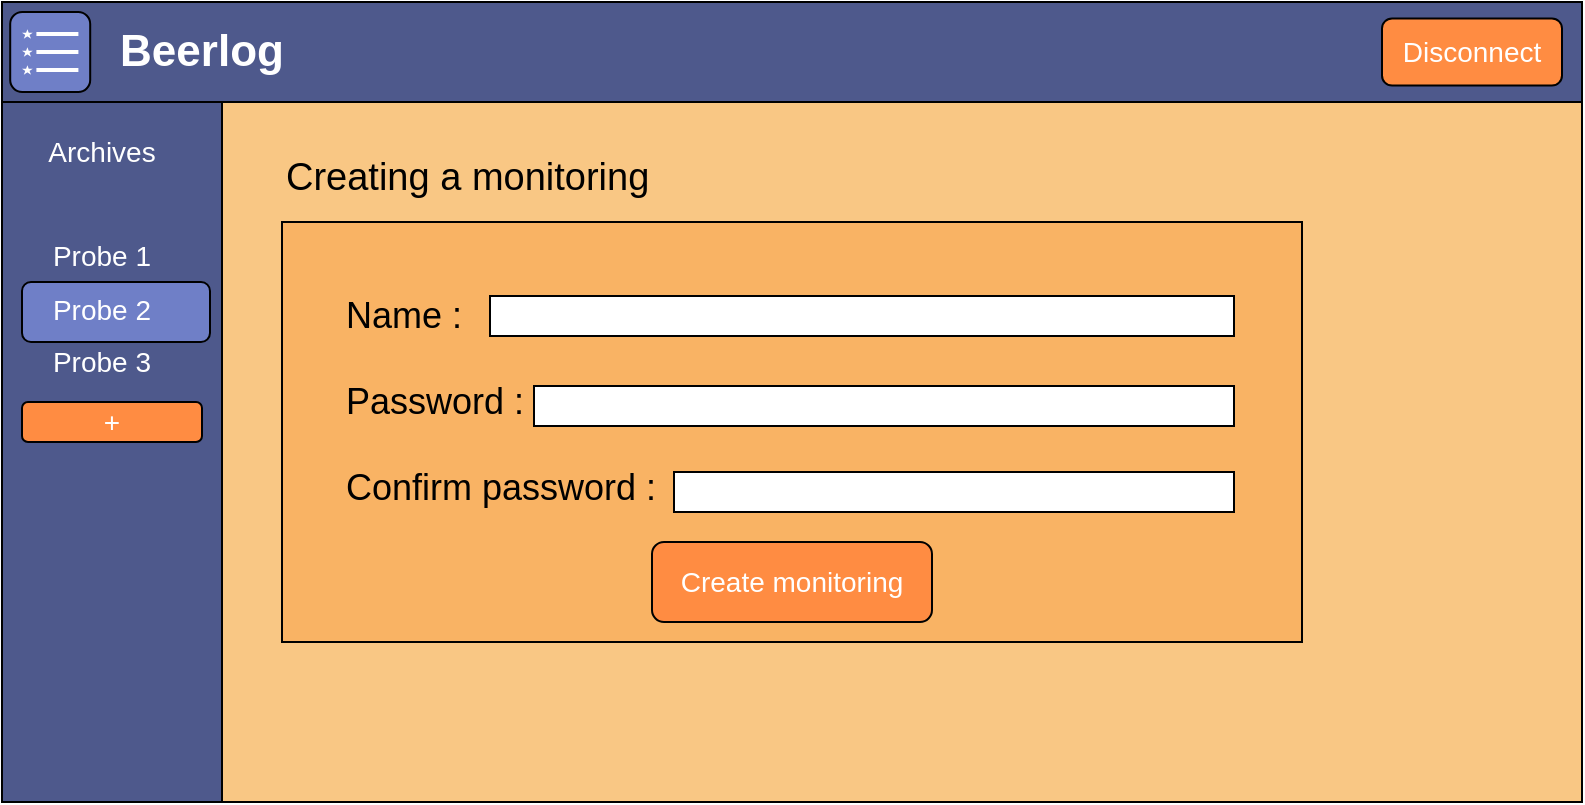 <mxfile>
    <diagram id="wZ8wZQQhYp9kEjvH_PXL" name="Page-1">
        <mxGraphModel dx="1467" dy="1014" grid="1" gridSize="10" guides="1" tooltips="1" connect="1" arrows="1" fold="1" page="1" pageScale="1" pageWidth="827" pageHeight="1169" math="0" shadow="0">
            <root>
                <mxCell id="0"/>
                <mxCell id="1" parent="0"/>
                <mxCell id="2" value="" style="rounded=0;whiteSpace=wrap;html=1;fillColor=#F9C784;" parent="1" vertex="1">
                    <mxGeometry x="80" y="80" width="790" height="400" as="geometry"/>
                </mxCell>
                <mxCell id="3" value="" style="rounded=0;whiteSpace=wrap;html=1;fillColor=#F9B364;" parent="1" vertex="1">
                    <mxGeometry x="220" y="190" width="510" height="210" as="geometry"/>
                </mxCell>
                <mxCell id="4" value="Name :&lt;br style=&quot;font-size: 18px;&quot;&gt;&lt;br style=&quot;font-size: 18px;&quot;&gt;&lt;div style=&quot;font-size: 18px;&quot;&gt;&lt;span style=&quot;background-color: initial; font-size: 18px;&quot;&gt;Password :&amp;nbsp;&lt;/span&gt;&lt;/div&gt;&lt;div style=&quot;font-size: 18px;&quot;&gt;&lt;span style=&quot;background-color: initial; font-size: 18px;&quot;&gt;&lt;br&gt;&lt;/span&gt;&lt;/div&gt;&lt;div style=&quot;font-size: 18px;&quot;&gt;&lt;span style=&quot;background-color: initial; font-size: 18px;&quot;&gt;Confirm password :&lt;/span&gt;&lt;/div&gt;" style="text;html=1;strokeColor=none;fillColor=none;align=left;verticalAlign=top;whiteSpace=wrap;rounded=0;fontSize=18;" parent="1" vertex="1">
                    <mxGeometry x="250" y="220" width="200" height="80" as="geometry"/>
                </mxCell>
                <mxCell id="5" value="" style="rounded=0;whiteSpace=wrap;html=1;fontSize=18;fillColor=#FFFFFF;" parent="1" vertex="1">
                    <mxGeometry x="324" y="227" width="372" height="20" as="geometry"/>
                </mxCell>
                <mxCell id="6" value="" style="rounded=0;whiteSpace=wrap;html=1;fontSize=18;fillColor=#FFFFFF;" parent="1" vertex="1">
                    <mxGeometry x="346" y="272" width="350" height="20" as="geometry"/>
                </mxCell>
                <mxCell id="7" value="Create monitoring" style="rounded=1;whiteSpace=wrap;html=1;strokeColor=#000000;fontSize=14;fontColor=#FFFFFF;fillColor=#FF8C42;gradientColor=none;" parent="1" vertex="1">
                    <mxGeometry x="405" y="350" width="140" height="40" as="geometry"/>
                </mxCell>
                <mxCell id="8" value="" style="rounded=0;whiteSpace=wrap;html=1;fontSize=18;fillColor=#FFFFFF;" parent="1" vertex="1">
                    <mxGeometry x="416" y="315" width="280" height="20" as="geometry"/>
                </mxCell>
                <mxCell id="9" value="" style="rounded=0;whiteSpace=wrap;html=1;strokeColor=#000000;fontSize=22;fontColor=#FFFFFF;fillColor=#4e598c;gradientColor=none;" parent="1" vertex="1">
                    <mxGeometry x="80" y="80" width="110" height="400" as="geometry"/>
                </mxCell>
                <mxCell id="18" value="" style="rounded=1;whiteSpace=wrap;html=1;strokeColor=#000000;fillColor=#6F7FC7;" parent="1" vertex="1">
                    <mxGeometry x="90" y="220" width="94" height="30" as="geometry"/>
                </mxCell>
                <mxCell id="10" value="" style="rounded=0;whiteSpace=wrap;html=1;fillColor=#4E598C;" parent="1" vertex="1">
                    <mxGeometry x="80" y="80" width="790" height="50" as="geometry"/>
                </mxCell>
                <mxCell id="11" value="&lt;span style=&quot;font-size: 14px;&quot;&gt;Archives&lt;br&gt;&lt;br&gt;Probe 1&lt;br&gt;Probe 2&lt;br&gt;Probe 3&lt;br&gt;&lt;/span&gt;" style="text;html=1;strokeColor=none;fillColor=none;align=center;verticalAlign=middle;whiteSpace=wrap;rounded=0;fontSize=22;fontColor=#FFFFFF;" parent="1" vertex="1">
                    <mxGeometry x="100" y="190" width="60" height="30" as="geometry"/>
                </mxCell>
                <mxCell id="12" value="+" style="rounded=1;whiteSpace=wrap;html=1;strokeColor=#000000;fontSize=14;fontColor=#FFFFFF;fillColor=#FF8C42;gradientColor=none;" parent="1" vertex="1">
                    <mxGeometry x="90" y="280" width="90" height="20" as="geometry"/>
                </mxCell>
                <mxCell id="13" value="" style="rounded=1;whiteSpace=wrap;html=1;strokeColor=#000000;fillColor=#6F7FC7;" parent="1" vertex="1">
                    <mxGeometry x="84.1" y="85" width="40" height="40" as="geometry"/>
                </mxCell>
                <mxCell id="14" value="" style="html=1;verticalLabelPosition=bottom;align=center;labelBackgroundColor=#ffffff;verticalAlign=top;strokeWidth=2;strokeColor=#FFFFFF;shadow=0;dashed=0;shape=mxgraph.ios7.icons.most_viewed;pointerEvents=1" parent="1" vertex="1">
                    <mxGeometry x="90.0" y="93.6" width="28.2" height="22.8" as="geometry"/>
                </mxCell>
                <mxCell id="15" value="Disconnect" style="rounded=1;whiteSpace=wrap;html=1;strokeColor=#000000;fontSize=14;fontColor=#FFFFFF;fillColor=#FF8C42;gradientColor=none;" parent="1" vertex="1">
                    <mxGeometry x="770" y="88.2" width="90" height="33.6" as="geometry"/>
                </mxCell>
                <mxCell id="16" value="Beerlog" style="text;html=1;strokeColor=none;fillColor=none;align=center;verticalAlign=middle;whiteSpace=wrap;rounded=0;fontColor=#FFFFFF;fontSize=22;fontStyle=1" parent="1" vertex="1">
                    <mxGeometry x="150" y="90" width="60" height="30" as="geometry"/>
                </mxCell>
                <mxCell id="17" value="Creating a monitoring" style="text;html=1;strokeColor=none;fillColor=none;align=left;verticalAlign=top;whiteSpace=wrap;rounded=0;fontSize=19;" parent="1" vertex="1">
                    <mxGeometry x="220" y="150" width="230" height="30" as="geometry"/>
                </mxCell>
            </root>
        </mxGraphModel>
    </diagram>
</mxfile>